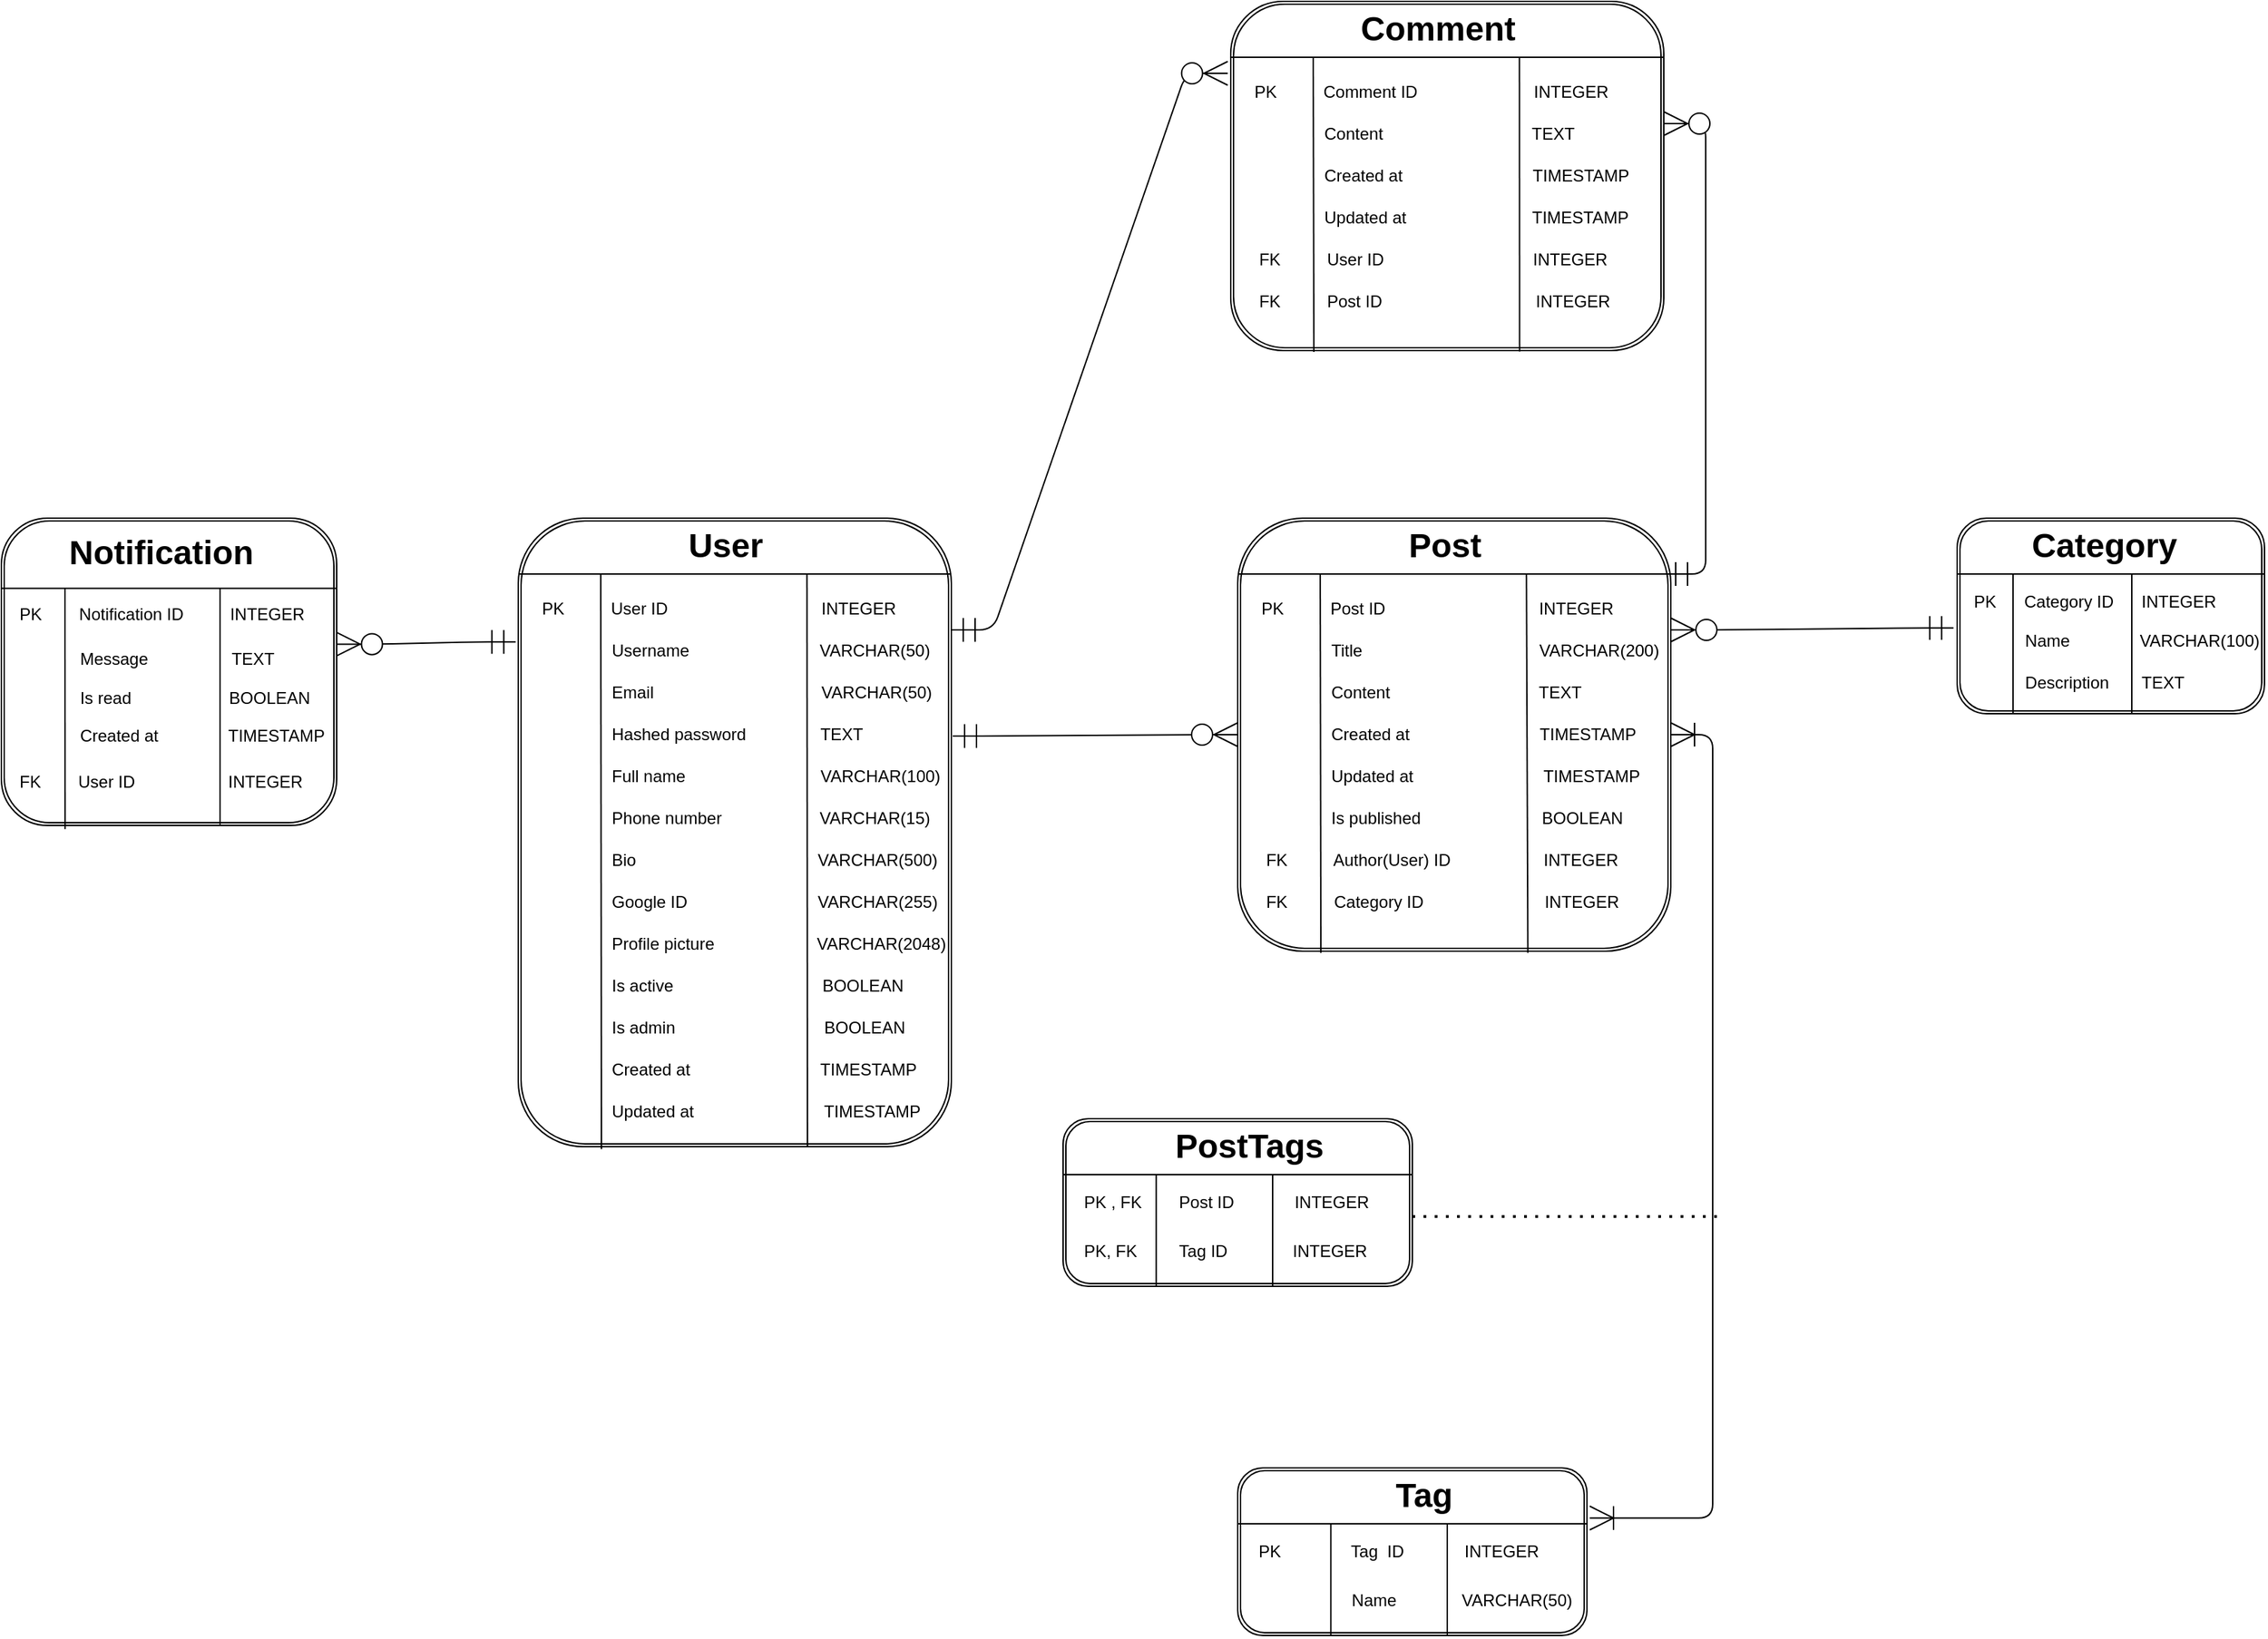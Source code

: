 <mxfile>
    <diagram id="pq2RUhhqluqeNi3MNB4G" name="Page-1">
        <mxGraphModel dx="3420" dy="2118" grid="1" gridSize="10" guides="1" tooltips="1" connect="1" arrows="1" fold="1" page="0" pageScale="1" pageWidth="850" pageHeight="1100" background="none" math="0" shadow="0">
            <root>
                <mxCell id="0"/>
                <mxCell id="1" parent="0"/>
                <mxCell id="2" value="" style="group;" parent="1" vertex="1" connectable="0">
                    <mxGeometry x="-1590" y="-80" width="310" height="450" as="geometry"/>
                </mxCell>
                <mxCell id="3" value="" style="shape=ext;double=1;rounded=1;whiteSpace=wrap;html=1;" parent="2" vertex="1">
                    <mxGeometry width="310" height="450" as="geometry"/>
                </mxCell>
                <mxCell id="4" value="" style="endArrow=none;html=1;" parent="2" edge="1">
                    <mxGeometry width="50" height="50" relative="1" as="geometry">
                        <mxPoint y="40" as="sourcePoint"/>
                        <mxPoint x="310.0" y="40" as="targetPoint"/>
                        <Array as="points"/>
                    </mxGeometry>
                </mxCell>
                <mxCell id="5" value="" style="endArrow=none;html=1;exitX=0.192;exitY=1.004;exitDx=0;exitDy=0;exitPerimeter=0;" parent="2" source="3" edge="1">
                    <mxGeometry width="50" height="50" relative="1" as="geometry">
                        <mxPoint x="59.048" y="360" as="sourcePoint"/>
                        <mxPoint x="59.048" y="40" as="targetPoint"/>
                    </mxGeometry>
                </mxCell>
                <mxCell id="6" value="User" style="text;strokeColor=none;fillColor=none;html=1;fontSize=24;fontStyle=1;verticalAlign=middle;align=center;" parent="2" vertex="1">
                    <mxGeometry x="73.81" width="147.619" height="40" as="geometry"/>
                </mxCell>
                <mxCell id="7" value="PK&amp;nbsp; &amp;nbsp; &amp;nbsp; &amp;nbsp; &amp;nbsp; User ID&amp;nbsp; &amp;nbsp; &amp;nbsp; &amp;nbsp; &amp;nbsp; &amp;nbsp; &amp;nbsp; &amp;nbsp; &amp;nbsp; &amp;nbsp; &amp;nbsp; &amp;nbsp; &amp;nbsp; &amp;nbsp; &amp;nbsp; &amp;nbsp; &amp;nbsp;INTEGER" style="text;html=1;strokeColor=none;fillColor=none;align=left;verticalAlign=middle;whiteSpace=wrap;rounded=0;" parent="2" vertex="1">
                    <mxGeometry x="14.76" y="50" width="295.24" height="30" as="geometry"/>
                </mxCell>
                <mxCell id="8" value="&amp;nbsp; &amp;nbsp; &amp;nbsp; &amp;nbsp; &amp;nbsp; &amp;nbsp; &amp;nbsp; &amp;nbsp;Username&amp;nbsp; &amp;nbsp; &amp;nbsp; &amp;nbsp; &amp;nbsp; &amp;nbsp; &amp;nbsp; &amp;nbsp; &amp;nbsp; &amp;nbsp; &amp;nbsp; &amp;nbsp; &amp;nbsp; &amp;nbsp; VARCHAR(50)" style="text;html=1;strokeColor=none;fillColor=none;align=left;verticalAlign=middle;whiteSpace=wrap;rounded=0;" parent="2" vertex="1">
                    <mxGeometry x="14.76" y="80" width="295.24" height="30" as="geometry"/>
                </mxCell>
                <mxCell id="9" value="&amp;nbsp; &amp;nbsp; &amp;nbsp; &amp;nbsp; &amp;nbsp; &amp;nbsp; &amp;nbsp; &amp;nbsp;Email&amp;nbsp; &amp;nbsp; &amp;nbsp; &amp;nbsp; &amp;nbsp; &amp;nbsp; &amp;nbsp; &amp;nbsp; &amp;nbsp; &amp;nbsp; &amp;nbsp; &amp;nbsp; &amp;nbsp; &amp;nbsp; &amp;nbsp; &amp;nbsp; &amp;nbsp; &amp;nbsp; VARCHAR(50)" style="text;html=1;strokeColor=none;fillColor=none;align=left;verticalAlign=middle;whiteSpace=wrap;rounded=0;" parent="2" vertex="1">
                    <mxGeometry x="14.76" y="110" width="295.24" height="30" as="geometry"/>
                </mxCell>
                <mxCell id="10" value="&amp;nbsp; &amp;nbsp; &amp;nbsp; &amp;nbsp; &amp;nbsp; &amp;nbsp; &amp;nbsp; &amp;nbsp;Hashed password&amp;nbsp; &amp;nbsp; &amp;nbsp; &amp;nbsp; &amp;nbsp; &amp;nbsp; &amp;nbsp; &amp;nbsp; TEXT" style="text;html=1;strokeColor=none;fillColor=none;align=left;verticalAlign=middle;whiteSpace=wrap;rounded=0;" parent="2" vertex="1">
                    <mxGeometry x="14.762" y="140" width="280.476" height="30" as="geometry"/>
                </mxCell>
                <mxCell id="11" value="&amp;nbsp; &amp;nbsp; &amp;nbsp; &amp;nbsp; &amp;nbsp; &amp;nbsp; &amp;nbsp; &amp;nbsp;Full name&amp;nbsp; &amp;nbsp; &amp;nbsp; &amp;nbsp; &amp;nbsp; &amp;nbsp; &amp;nbsp; &amp;nbsp; &amp;nbsp; &amp;nbsp; &amp;nbsp; &amp;nbsp; &amp;nbsp; &amp;nbsp; &amp;nbsp;VARCHAR(100)" style="text;html=1;strokeColor=none;fillColor=none;align=left;verticalAlign=middle;whiteSpace=wrap;rounded=0;" parent="2" vertex="1">
                    <mxGeometry x="14.76" y="170" width="295.24" height="30" as="geometry"/>
                </mxCell>
                <mxCell id="12" value="&amp;nbsp; &amp;nbsp; &amp;nbsp; &amp;nbsp; &amp;nbsp; &amp;nbsp; &amp;nbsp; &amp;nbsp;Phone number&amp;nbsp; &amp;nbsp; &amp;nbsp; &amp;nbsp; &amp;nbsp; &amp;nbsp; &amp;nbsp; &amp;nbsp; &amp;nbsp; &amp;nbsp; &amp;nbsp;VARCHAR(15)" style="text;html=1;strokeColor=none;fillColor=none;align=left;verticalAlign=middle;whiteSpace=wrap;rounded=0;" parent="2" vertex="1">
                    <mxGeometry x="14.762" y="200" width="280.476" height="30" as="geometry"/>
                </mxCell>
                <mxCell id="13" value="&amp;nbsp; &amp;nbsp; &amp;nbsp; &amp;nbsp; &amp;nbsp; &amp;nbsp; &amp;nbsp; &amp;nbsp;Bio&amp;nbsp; &amp;nbsp; &amp;nbsp; &amp;nbsp; &amp;nbsp; &amp;nbsp; &amp;nbsp; &amp;nbsp; &amp;nbsp; &amp;nbsp; &amp;nbsp; &amp;nbsp; &amp;nbsp; &amp;nbsp; &amp;nbsp; &amp;nbsp; &amp;nbsp; &amp;nbsp; &amp;nbsp; &amp;nbsp;VARCHAR(500)" style="text;html=1;strokeColor=none;fillColor=none;align=left;verticalAlign=middle;whiteSpace=wrap;rounded=0;" parent="2" vertex="1">
                    <mxGeometry x="14.76" y="230" width="295.24" height="30" as="geometry"/>
                </mxCell>
                <mxCell id="14" value="&amp;nbsp; &amp;nbsp; &amp;nbsp; &amp;nbsp; &amp;nbsp; &amp;nbsp; &amp;nbsp; &amp;nbsp;Google ID&amp;nbsp; &amp;nbsp; &amp;nbsp; &amp;nbsp; &amp;nbsp; &amp;nbsp; &amp;nbsp; &amp;nbsp; &amp;nbsp; &amp;nbsp; &amp;nbsp; &amp;nbsp; &amp;nbsp; &amp;nbsp; VARCHAR(255)" style="text;html=1;strokeColor=none;fillColor=none;align=left;verticalAlign=middle;whiteSpace=wrap;rounded=0;" parent="2" vertex="1">
                    <mxGeometry x="14.76" y="260" width="295.24" height="30" as="geometry"/>
                </mxCell>
                <mxCell id="15" value="&amp;nbsp; &amp;nbsp; &amp;nbsp; &amp;nbsp; &amp;nbsp; &amp;nbsp; &amp;nbsp; &amp;nbsp;Profile picture&amp;nbsp; &amp;nbsp; &amp;nbsp; &amp;nbsp; &amp;nbsp; &amp;nbsp; &amp;nbsp; &amp;nbsp; &amp;nbsp; &amp;nbsp; &amp;nbsp; VARCHAR(2048)" style="text;html=1;strokeColor=none;fillColor=none;align=left;verticalAlign=middle;whiteSpace=wrap;rounded=0;" parent="2" vertex="1">
                    <mxGeometry x="14.76" y="290" width="295.24" height="30" as="geometry"/>
                </mxCell>
                <mxCell id="16" value="&amp;nbsp; &amp;nbsp; &amp;nbsp; &amp;nbsp; &amp;nbsp; &amp;nbsp; &amp;nbsp; &amp;nbsp;Is active&amp;nbsp; &amp;nbsp; &amp;nbsp; &amp;nbsp; &amp;nbsp; &amp;nbsp; &amp;nbsp; &amp;nbsp; &amp;nbsp; &amp;nbsp; &amp;nbsp; &amp;nbsp; &amp;nbsp; &amp;nbsp; &amp;nbsp; &amp;nbsp; BOOLEAN" style="text;html=1;strokeColor=none;fillColor=none;align=left;verticalAlign=middle;whiteSpace=wrap;rounded=0;" parent="2" vertex="1">
                    <mxGeometry x="14.762" y="320" width="280.476" height="30" as="geometry"/>
                </mxCell>
                <mxCell id="17" value="" style="endArrow=none;html=1;" parent="2" edge="1">
                    <mxGeometry width="50" height="50" relative="1" as="geometry">
                        <mxPoint x="207" y="450" as="sourcePoint"/>
                        <mxPoint x="206.667" y="39.996" as="targetPoint"/>
                    </mxGeometry>
                </mxCell>
                <mxCell id="20" value="&amp;nbsp; &amp;nbsp; &amp;nbsp; &amp;nbsp; &amp;nbsp; &amp;nbsp; &amp;nbsp; &amp;nbsp;Is admin&amp;nbsp; &amp;nbsp; &amp;nbsp; &amp;nbsp; &amp;nbsp; &amp;nbsp; &amp;nbsp; &amp;nbsp; &amp;nbsp; &amp;nbsp; &amp;nbsp; &amp;nbsp; &amp;nbsp; &amp;nbsp; &amp;nbsp; &amp;nbsp; BOOLEAN" style="text;html=1;strokeColor=none;fillColor=none;align=left;verticalAlign=middle;whiteSpace=wrap;rounded=0;" parent="2" vertex="1">
                    <mxGeometry x="14.762" y="350" width="280.476" height="30" as="geometry"/>
                </mxCell>
                <mxCell id="21" value="&amp;nbsp; &amp;nbsp; &amp;nbsp; &amp;nbsp; &amp;nbsp; &amp;nbsp; &amp;nbsp; &amp;nbsp;Created at&amp;nbsp; &amp;nbsp; &amp;nbsp; &amp;nbsp; &amp;nbsp; &amp;nbsp; &amp;nbsp; &amp;nbsp; &amp;nbsp; &amp;nbsp; &amp;nbsp; &amp;nbsp; &amp;nbsp; &amp;nbsp; TIMESTAMP" style="text;html=1;strokeColor=none;fillColor=none;align=left;verticalAlign=middle;whiteSpace=wrap;rounded=0;" parent="2" vertex="1">
                    <mxGeometry x="14.762" y="380" width="280.476" height="30" as="geometry"/>
                </mxCell>
                <mxCell id="22" value="&amp;nbsp; &amp;nbsp; &amp;nbsp; &amp;nbsp; &amp;nbsp; &amp;nbsp; &amp;nbsp; &amp;nbsp;Updated at&amp;nbsp; &amp;nbsp; &amp;nbsp; &amp;nbsp; &amp;nbsp; &amp;nbsp; &amp;nbsp; &amp;nbsp; &amp;nbsp; &amp;nbsp; &amp;nbsp; &amp;nbsp; &amp;nbsp; &amp;nbsp; TIMESTAMP" style="text;html=1;strokeColor=none;fillColor=none;align=left;verticalAlign=middle;whiteSpace=wrap;rounded=0;" parent="2" vertex="1">
                    <mxGeometry x="14.762" y="410" width="280.476" height="30" as="geometry"/>
                </mxCell>
                <mxCell id="113" value="" style="group;" parent="1" vertex="1" connectable="0">
                    <mxGeometry x="-1075" y="600" width="250" height="120" as="geometry"/>
                </mxCell>
                <mxCell id="104" value="" style="shape=ext;double=1;rounded=1;whiteSpace=wrap;html=1;" parent="113" vertex="1">
                    <mxGeometry width="250" height="120" as="geometry"/>
                </mxCell>
                <mxCell id="105" value="" style="endArrow=none;html=1;" parent="113" edge="1">
                    <mxGeometry width="50" height="50" relative="1" as="geometry">
                        <mxPoint y="40" as="sourcePoint"/>
                        <mxPoint x="250" y="40" as="targetPoint"/>
                        <Array as="points"/>
                    </mxGeometry>
                </mxCell>
                <mxCell id="106" value="" style="endArrow=none;html=1;" parent="113" edge="1">
                    <mxGeometry width="50" height="50" relative="1" as="geometry">
                        <mxPoint x="66.667" y="120" as="sourcePoint"/>
                        <mxPoint x="66.667" y="40" as="targetPoint"/>
                    </mxGeometry>
                </mxCell>
                <mxCell id="107" value="Tag" style="text;strokeColor=none;fillColor=none;html=1;fontSize=24;fontStyle=1;verticalAlign=middle;align=center;" parent="113" vertex="1">
                    <mxGeometry x="66.667" width="133.333" height="40" as="geometry"/>
                </mxCell>
                <mxCell id="108" value="PK&amp;nbsp; &amp;nbsp; &amp;nbsp; &amp;nbsp; &amp;nbsp; &amp;nbsp; &amp;nbsp; &amp;nbsp;Tag&amp;nbsp; ID&amp;nbsp; &amp;nbsp; &amp;nbsp; &amp;nbsp; &amp;nbsp; &amp;nbsp; &amp;nbsp;INTEGER" style="text;html=1;strokeColor=none;fillColor=none;align=left;verticalAlign=middle;whiteSpace=wrap;rounded=0;" parent="113" vertex="1">
                    <mxGeometry x="13.33" y="45" width="236.67" height="30" as="geometry"/>
                </mxCell>
                <mxCell id="109" value="&amp;nbsp; &amp;nbsp; &amp;nbsp; &amp;nbsp; &amp;nbsp; &amp;nbsp; &amp;nbsp; &amp;nbsp; &amp;nbsp; &amp;nbsp; Name&amp;nbsp; &amp;nbsp; &amp;nbsp; &amp;nbsp; &amp;nbsp; &amp;nbsp; &amp;nbsp; VARCHAR(50)" style="text;html=1;strokeColor=none;fillColor=none;align=left;verticalAlign=middle;whiteSpace=wrap;rounded=0;" parent="113" vertex="1">
                    <mxGeometry x="13.33" y="80" width="236.67" height="30" as="geometry"/>
                </mxCell>
                <mxCell id="110" value="" style="endArrow=none;html=1;" parent="113" edge="1">
                    <mxGeometry width="50" height="50" relative="1" as="geometry">
                        <mxPoint x="149.997" y="120" as="sourcePoint"/>
                        <mxPoint x="149.997" y="39.996" as="targetPoint"/>
                    </mxGeometry>
                </mxCell>
                <mxCell id="114" value="" style="group;" parent="1" vertex="1" connectable="0">
                    <mxGeometry x="-1200" y="350" width="250" height="120" as="geometry"/>
                </mxCell>
                <mxCell id="115" value="" style="shape=ext;double=1;rounded=1;whiteSpace=wrap;html=1;" parent="114" vertex="1">
                    <mxGeometry width="250" height="120" as="geometry"/>
                </mxCell>
                <mxCell id="116" value="" style="endArrow=none;html=1;" parent="114" edge="1">
                    <mxGeometry width="50" height="50" relative="1" as="geometry">
                        <mxPoint y="40" as="sourcePoint"/>
                        <mxPoint x="250" y="40" as="targetPoint"/>
                        <Array as="points"/>
                    </mxGeometry>
                </mxCell>
                <mxCell id="117" value="" style="endArrow=none;html=1;" parent="114" edge="1">
                    <mxGeometry width="50" height="50" relative="1" as="geometry">
                        <mxPoint x="66.667" y="120" as="sourcePoint"/>
                        <mxPoint x="66.667" y="40" as="targetPoint"/>
                    </mxGeometry>
                </mxCell>
                <mxCell id="118" value="PostTags" style="text;strokeColor=none;fillColor=none;html=1;fontSize=24;fontStyle=1;verticalAlign=middle;align=center;" parent="114" vertex="1">
                    <mxGeometry x="66.667" width="133.333" height="40" as="geometry"/>
                </mxCell>
                <mxCell id="119" value="PK , FK&amp;nbsp; &amp;nbsp; &amp;nbsp; &amp;nbsp; Post ID&amp;nbsp; &amp;nbsp; &amp;nbsp; &amp;nbsp; &amp;nbsp; &amp;nbsp; &amp;nbsp;INTEGER" style="text;html=1;strokeColor=none;fillColor=none;align=left;verticalAlign=middle;whiteSpace=wrap;rounded=0;" parent="114" vertex="1">
                    <mxGeometry x="13.33" y="45" width="236.67" height="30" as="geometry"/>
                </mxCell>
                <mxCell id="120" value="PK, FK&amp;nbsp; &amp;nbsp; &amp;nbsp; &amp;nbsp; &amp;nbsp;Tag ID&amp;nbsp; &amp;nbsp; &amp;nbsp; &amp;nbsp; &amp;nbsp; &amp;nbsp; &amp;nbsp; INTEGER" style="text;html=1;strokeColor=none;fillColor=none;align=left;verticalAlign=middle;whiteSpace=wrap;rounded=0;" parent="114" vertex="1">
                    <mxGeometry x="13.33" y="80" width="236.67" height="30" as="geometry"/>
                </mxCell>
                <mxCell id="121" value="" style="endArrow=none;html=1;" parent="114" edge="1">
                    <mxGeometry width="50" height="50" relative="1" as="geometry">
                        <mxPoint x="149.997" y="120" as="sourcePoint"/>
                        <mxPoint x="149.997" y="39.996" as="targetPoint"/>
                    </mxGeometry>
                </mxCell>
                <mxCell id="122" value="" style="group;" parent="1" vertex="1" connectable="0">
                    <mxGeometry x="-1080" y="-450" width="310.0" height="250" as="geometry"/>
                </mxCell>
                <mxCell id="59" value="" style="shape=ext;double=1;rounded=1;whiteSpace=wrap;html=1;" parent="122" vertex="1">
                    <mxGeometry width="310" height="250" as="geometry"/>
                </mxCell>
                <mxCell id="60" value="" style="endArrow=none;html=1;" parent="122" edge="1">
                    <mxGeometry width="50" height="50" relative="1" as="geometry">
                        <mxPoint y="40" as="sourcePoint"/>
                        <mxPoint x="310.0" y="40" as="targetPoint"/>
                        <Array as="points"/>
                    </mxGeometry>
                </mxCell>
                <mxCell id="61" value="" style="endArrow=none;html=1;exitX=0.192;exitY=1.004;exitDx=0;exitDy=0;exitPerimeter=0;" parent="122" source="59" edge="1">
                    <mxGeometry width="50" height="50" relative="1" as="geometry">
                        <mxPoint x="59.048" y="360" as="sourcePoint"/>
                        <mxPoint x="59.048" y="40" as="targetPoint"/>
                    </mxGeometry>
                </mxCell>
                <mxCell id="62" value="Comment" style="text;strokeColor=none;fillColor=none;html=1;fontSize=24;fontStyle=1;verticalAlign=middle;align=center;" parent="122" vertex="1">
                    <mxGeometry x="73.81" width="147.619" height="40" as="geometry"/>
                </mxCell>
                <mxCell id="63" value="PK&amp;nbsp; &amp;nbsp; &amp;nbsp; &amp;nbsp; &amp;nbsp; Comment ID&amp;nbsp; &amp;nbsp; &amp;nbsp; &amp;nbsp; &amp;nbsp; &amp;nbsp; &amp;nbsp; &amp;nbsp; &amp;nbsp; &amp;nbsp; &amp;nbsp; &amp;nbsp; &amp;nbsp;INTEGER" style="text;html=1;strokeColor=none;fillColor=none;align=left;verticalAlign=middle;whiteSpace=wrap;rounded=0;" parent="122" vertex="1">
                    <mxGeometry x="14.76" y="50" width="295.24" height="30" as="geometry"/>
                </mxCell>
                <mxCell id="64" value="&amp;nbsp; &amp;nbsp; &amp;nbsp; &amp;nbsp; &amp;nbsp; &amp;nbsp; &amp;nbsp; &amp;nbsp;Content&amp;nbsp; &amp;nbsp; &amp;nbsp; &amp;nbsp; &amp;nbsp; &amp;nbsp; &amp;nbsp; &amp;nbsp; &amp;nbsp; &amp;nbsp; &amp;nbsp; &amp;nbsp; &amp;nbsp; &amp;nbsp; &amp;nbsp; &amp;nbsp; TEXT" style="text;html=1;strokeColor=none;fillColor=none;align=left;verticalAlign=middle;whiteSpace=wrap;rounded=0;" parent="122" vertex="1">
                    <mxGeometry x="14.76" y="80" width="295.24" height="30" as="geometry"/>
                </mxCell>
                <mxCell id="65" value="&amp;nbsp; &amp;nbsp; &amp;nbsp; &amp;nbsp; &amp;nbsp; &amp;nbsp; &amp;nbsp; &amp;nbsp;Created at&amp;nbsp; &amp;nbsp; &amp;nbsp; &amp;nbsp; &amp;nbsp; &amp;nbsp; &amp;nbsp; &amp;nbsp; &amp;nbsp; &amp;nbsp; &amp;nbsp; &amp;nbsp; &amp;nbsp; &amp;nbsp; TIMESTAMP" style="text;html=1;strokeColor=none;fillColor=none;align=left;verticalAlign=middle;whiteSpace=wrap;rounded=0;" parent="122" vertex="1">
                    <mxGeometry x="14.76" y="110" width="295.24" height="30" as="geometry"/>
                </mxCell>
                <mxCell id="66" value="&amp;nbsp; &amp;nbsp; &amp;nbsp; &amp;nbsp; &amp;nbsp; &amp;nbsp; &amp;nbsp; &amp;nbsp;Updated at&amp;nbsp; &amp;nbsp; &amp;nbsp; &amp;nbsp; &amp;nbsp; &amp;nbsp; &amp;nbsp; &amp;nbsp; &amp;nbsp; &amp;nbsp; &amp;nbsp; &amp;nbsp; &amp;nbsp; &amp;nbsp;TIMESTAMP" style="text;html=1;strokeColor=none;fillColor=none;align=left;verticalAlign=middle;whiteSpace=wrap;rounded=0;" parent="122" vertex="1">
                    <mxGeometry x="14.762" y="140" width="280.476" height="30" as="geometry"/>
                </mxCell>
                <mxCell id="67" value="&amp;nbsp;FK&amp;nbsp; &amp;nbsp; &amp;nbsp; &amp;nbsp; &amp;nbsp; User ID&amp;nbsp; &amp;nbsp; &amp;nbsp; &amp;nbsp; &amp;nbsp; &amp;nbsp; &amp;nbsp; &amp;nbsp; &amp;nbsp; &amp;nbsp; &amp;nbsp; &amp;nbsp; &amp;nbsp; &amp;nbsp; &amp;nbsp; &amp;nbsp; INTEGER" style="text;html=1;strokeColor=none;fillColor=none;align=left;verticalAlign=middle;whiteSpace=wrap;rounded=0;" parent="122" vertex="1">
                    <mxGeometry x="14.76" y="170" width="295.24" height="30" as="geometry"/>
                </mxCell>
                <mxCell id="68" value="&amp;nbsp;FK&amp;nbsp; &amp;nbsp; &amp;nbsp; &amp;nbsp; &amp;nbsp; Post ID&amp;nbsp; &amp;nbsp; &amp;nbsp; &amp;nbsp; &amp;nbsp; &amp;nbsp; &amp;nbsp; &amp;nbsp; &amp;nbsp; &amp;nbsp; &amp;nbsp; &amp;nbsp; &amp;nbsp; &amp;nbsp; &amp;nbsp; &amp;nbsp; &amp;nbsp;INTEGER" style="text;html=1;strokeColor=none;fillColor=none;align=left;verticalAlign=middle;whiteSpace=wrap;rounded=0;" parent="122" vertex="1">
                    <mxGeometry x="14.762" y="200" width="280.476" height="30" as="geometry"/>
                </mxCell>
                <mxCell id="73" value="" style="endArrow=none;html=1;exitX=0.667;exitY=1.003;exitDx=0;exitDy=0;exitPerimeter=0;" parent="122" source="59" edge="1">
                    <mxGeometry width="50" height="50" relative="1" as="geometry">
                        <mxPoint x="207" y="450" as="sourcePoint"/>
                        <mxPoint x="206.667" y="39.996" as="targetPoint"/>
                    </mxGeometry>
                </mxCell>
                <mxCell id="124" value="" style="group;" parent="1" vertex="1" connectable="0">
                    <mxGeometry x="-1960" y="-80" width="240" height="220" as="geometry"/>
                </mxCell>
                <mxCell id="125" value="" style="shape=ext;double=1;rounded=1;whiteSpace=wrap;html=1;" parent="124" vertex="1">
                    <mxGeometry width="240.0" height="220" as="geometry"/>
                </mxCell>
                <mxCell id="126" value="" style="endArrow=none;html=1;" parent="124" edge="1">
                    <mxGeometry width="50" height="50" relative="1" as="geometry">
                        <mxPoint y="50.286" as="sourcePoint"/>
                        <mxPoint x="240.0" y="50.286" as="targetPoint"/>
                        <Array as="points"/>
                    </mxGeometry>
                </mxCell>
                <mxCell id="127" value="" style="endArrow=none;html=1;entryX=0.149;entryY=-0.003;entryDx=0;entryDy=0;entryPerimeter=0;exitX=0.19;exitY=1.012;exitDx=0;exitDy=0;exitPerimeter=0;" parent="124" source="125" target="129" edge="1">
                    <mxGeometry width="50" height="50" relative="1" as="geometry">
                        <mxPoint x="41.739" y="220" as="sourcePoint"/>
                        <mxPoint x="41.741" y="50.286" as="targetPoint"/>
                    </mxGeometry>
                </mxCell>
                <mxCell id="128" value="Notification" style="text;strokeColor=none;fillColor=none;html=1;fontSize=24;fontStyle=1;verticalAlign=middle;align=center;" parent="124" vertex="1">
                    <mxGeometry x="57.143" width="114.286" height="50.286" as="geometry"/>
                </mxCell>
                <mxCell id="129" value="PK&amp;nbsp; &amp;nbsp; &amp;nbsp; &amp;nbsp; Notification ID&amp;nbsp; &amp;nbsp; &amp;nbsp; &amp;nbsp; &amp;nbsp; INTEGER" style="text;html=1;strokeColor=none;fillColor=none;align=left;verticalAlign=middle;whiteSpace=wrap;rounded=0;" parent="124" vertex="1">
                    <mxGeometry x="11.43" y="50.28" width="228.57" height="37.71" as="geometry"/>
                </mxCell>
                <mxCell id="130" value="&amp;nbsp; &amp;nbsp; &amp;nbsp; &amp;nbsp; &amp;nbsp; &amp;nbsp; &amp;nbsp;Message&amp;nbsp; &amp;nbsp; &amp;nbsp; &amp;nbsp; &amp;nbsp; &amp;nbsp; &amp;nbsp; &amp;nbsp; &amp;nbsp; TEXT" style="text;html=1;strokeColor=none;fillColor=none;align=left;verticalAlign=middle;whiteSpace=wrap;rounded=0;" parent="124" vertex="1">
                    <mxGeometry x="11.429" y="82.499" width="217.143" height="37.714" as="geometry"/>
                </mxCell>
                <mxCell id="131" value="&amp;nbsp; &amp;nbsp; &amp;nbsp; &amp;nbsp; &amp;nbsp; &amp;nbsp; &amp;nbsp;Is read&amp;nbsp; &amp;nbsp; &amp;nbsp; &amp;nbsp; &amp;nbsp; &amp;nbsp; &amp;nbsp; &amp;nbsp; &amp;nbsp; &amp;nbsp; &amp;nbsp;BOOLEAN" style="text;html=1;strokeColor=none;fillColor=none;align=left;verticalAlign=middle;whiteSpace=wrap;rounded=0;" parent="124" vertex="1">
                    <mxGeometry x="11.429" y="110.001" width="217.143" height="37.714" as="geometry"/>
                </mxCell>
                <mxCell id="132" value="&amp;nbsp; &amp;nbsp; &amp;nbsp; &amp;nbsp; &amp;nbsp; &amp;nbsp; &amp;nbsp;Created at&amp;nbsp; &amp;nbsp; &amp;nbsp; &amp;nbsp; &amp;nbsp; &amp;nbsp; &amp;nbsp; &amp;nbsp;TIMESTAMP" style="text;html=1;strokeColor=none;fillColor=none;align=left;verticalAlign=middle;whiteSpace=wrap;rounded=0;" parent="124" vertex="1">
                    <mxGeometry x="11.43" y="137.5" width="228.57" height="37.71" as="geometry"/>
                </mxCell>
                <mxCell id="133" value="FK&amp;nbsp; &amp;nbsp; &amp;nbsp; &amp;nbsp; User ID&amp;nbsp; &amp;nbsp; &amp;nbsp; &amp;nbsp; &amp;nbsp; &amp;nbsp; &amp;nbsp; &amp;nbsp; &amp;nbsp; &amp;nbsp; INTEGER" style="text;html=1;strokeColor=none;fillColor=none;align=left;verticalAlign=middle;whiteSpace=wrap;rounded=0;" parent="124" vertex="1">
                    <mxGeometry x="11.429" y="170.003" width="217.143" height="37.714" as="geometry"/>
                </mxCell>
                <mxCell id="134" value="" style="endArrow=none;html=1;" parent="124" edge="1">
                    <mxGeometry width="50" height="50" relative="1" as="geometry">
                        <mxPoint x="156.517" y="220" as="sourcePoint"/>
                        <mxPoint x="156.517" y="50.286" as="targetPoint"/>
                    </mxGeometry>
                </mxCell>
                <mxCell id="145" value="" style="group;" parent="1" vertex="1" connectable="0">
                    <mxGeometry x="-560" y="-80" width="220" height="140" as="geometry"/>
                </mxCell>
                <mxCell id="136" value="" style="shape=ext;double=1;rounded=1;whiteSpace=wrap;html=1;" parent="145" vertex="1">
                    <mxGeometry width="220" height="140" as="geometry"/>
                </mxCell>
                <mxCell id="137" value="" style="endArrow=none;html=1;" parent="145" edge="1">
                    <mxGeometry width="50" height="50" relative="1" as="geometry">
                        <mxPoint y="40" as="sourcePoint"/>
                        <mxPoint x="220" y="40" as="targetPoint"/>
                        <Array as="points"/>
                    </mxGeometry>
                </mxCell>
                <mxCell id="138" value="" style="endArrow=none;html=1;" parent="145" edge="1">
                    <mxGeometry width="50" height="50" relative="1" as="geometry">
                        <mxPoint x="40.001" y="140" as="sourcePoint"/>
                        <mxPoint x="40.001" y="40" as="targetPoint"/>
                    </mxGeometry>
                </mxCell>
                <mxCell id="139" value="Category" style="text;strokeColor=none;fillColor=none;html=1;fontSize=24;fontStyle=1;verticalAlign=middle;align=center;" parent="145" vertex="1">
                    <mxGeometry x="52.381" width="104.762" height="40" as="geometry"/>
                </mxCell>
                <mxCell id="140" value="PK&amp;nbsp; &amp;nbsp; &amp;nbsp; Category ID&amp;nbsp; &amp;nbsp; &amp;nbsp; INTEGER" style="text;html=1;strokeColor=none;fillColor=none;align=left;verticalAlign=middle;whiteSpace=wrap;rounded=0;" parent="145" vertex="1">
                    <mxGeometry x="10.48" y="45" width="209.52" height="30" as="geometry"/>
                </mxCell>
                <mxCell id="141" value="&amp;nbsp; &amp;nbsp; &amp;nbsp; &amp;nbsp; &amp;nbsp; &amp;nbsp;Name&amp;nbsp; &amp;nbsp; &amp;nbsp; &amp;nbsp; &amp;nbsp; &amp;nbsp; &amp;nbsp; &amp;nbsp;VARCHAR(100)" style="text;html=1;strokeColor=none;fillColor=none;align=left;verticalAlign=middle;whiteSpace=wrap;rounded=0;" parent="145" vertex="1">
                    <mxGeometry x="10.48" y="72.5" width="209.52" height="30" as="geometry"/>
                </mxCell>
                <mxCell id="142" value="&amp;nbsp; &amp;nbsp; &amp;nbsp; &amp;nbsp; &amp;nbsp; &amp;nbsp;Description&amp;nbsp; &amp;nbsp; &amp;nbsp; &amp;nbsp;TEXT" style="text;html=1;strokeColor=none;fillColor=none;align=left;verticalAlign=middle;whiteSpace=wrap;rounded=0;" parent="145" vertex="1">
                    <mxGeometry x="10.476" y="102.5" width="199.048" height="30" as="geometry"/>
                </mxCell>
                <mxCell id="144" value="" style="endArrow=none;html=1;" parent="145" edge="1">
                    <mxGeometry width="50" height="50" relative="1" as="geometry">
                        <mxPoint x="124.997" y="140" as="sourcePoint"/>
                        <mxPoint x="124.997" y="39.996" as="targetPoint"/>
                    </mxGeometry>
                </mxCell>
                <mxCell id="148" value="" style="group;" parent="1" vertex="1" connectable="0">
                    <mxGeometry x="-1075" y="-80" width="310" height="310" as="geometry"/>
                </mxCell>
                <mxCell id="40" value="" style="shape=ext;double=1;rounded=1;whiteSpace=wrap;html=1;" parent="148" vertex="1">
                    <mxGeometry width="310" height="310" as="geometry"/>
                </mxCell>
                <mxCell id="41" value="" style="endArrow=none;html=1;" parent="148" edge="1">
                    <mxGeometry width="50" height="50" relative="1" as="geometry">
                        <mxPoint y="40" as="sourcePoint"/>
                        <mxPoint x="310" y="40" as="targetPoint"/>
                        <Array as="points"/>
                    </mxGeometry>
                </mxCell>
                <mxCell id="42" value="" style="endArrow=none;html=1;exitX=0.192;exitY=1.004;exitDx=0;exitDy=0;exitPerimeter=0;" parent="148" source="40" edge="1">
                    <mxGeometry width="50" height="50" relative="1" as="geometry">
                        <mxPoint x="59.048" y="360" as="sourcePoint"/>
                        <mxPoint x="59.048" y="40" as="targetPoint"/>
                    </mxGeometry>
                </mxCell>
                <mxCell id="43" value="Post" style="text;strokeColor=none;fillColor=none;html=1;fontSize=24;fontStyle=1;verticalAlign=middle;align=center;" parent="148" vertex="1">
                    <mxGeometry x="73.81" width="147.619" height="40" as="geometry"/>
                </mxCell>
                <mxCell id="44" value="PK&amp;nbsp; &amp;nbsp; &amp;nbsp; &amp;nbsp; &amp;nbsp; Post ID&amp;nbsp; &amp;nbsp; &amp;nbsp; &amp;nbsp; &amp;nbsp; &amp;nbsp; &amp;nbsp; &amp;nbsp; &amp;nbsp; &amp;nbsp; &amp;nbsp; &amp;nbsp; &amp;nbsp; &amp;nbsp; &amp;nbsp; &amp;nbsp; &amp;nbsp;INTEGER" style="text;html=1;strokeColor=none;fillColor=none;align=left;verticalAlign=middle;whiteSpace=wrap;rounded=0;" parent="148" vertex="1">
                    <mxGeometry x="14.76" y="50" width="295.24" height="30" as="geometry"/>
                </mxCell>
                <mxCell id="45" value="&amp;nbsp; &amp;nbsp; &amp;nbsp; &amp;nbsp; &amp;nbsp; &amp;nbsp; &amp;nbsp; &amp;nbsp;Title&amp;nbsp; &amp;nbsp; &amp;nbsp; &amp;nbsp; &amp;nbsp; &amp;nbsp; &amp;nbsp; &amp;nbsp; &amp;nbsp; &amp;nbsp; &amp;nbsp; &amp;nbsp; &amp;nbsp; &amp;nbsp; &amp;nbsp; &amp;nbsp; &amp;nbsp; &amp;nbsp; &amp;nbsp; VARCHAR(200)" style="text;html=1;strokeColor=none;fillColor=none;align=left;verticalAlign=middle;whiteSpace=wrap;rounded=0;" parent="148" vertex="1">
                    <mxGeometry x="14.76" y="80" width="295.24" height="30" as="geometry"/>
                </mxCell>
                <mxCell id="46" value="&amp;nbsp; &amp;nbsp; &amp;nbsp; &amp;nbsp; &amp;nbsp; &amp;nbsp; &amp;nbsp; &amp;nbsp;Content&amp;nbsp; &amp;nbsp; &amp;nbsp; &amp;nbsp; &amp;nbsp; &amp;nbsp; &amp;nbsp; &amp;nbsp; &amp;nbsp; &amp;nbsp; &amp;nbsp; &amp;nbsp; &amp;nbsp; &amp;nbsp; &amp;nbsp; &amp;nbsp; TEXT" style="text;html=1;strokeColor=none;fillColor=none;align=left;verticalAlign=middle;whiteSpace=wrap;rounded=0;" parent="148" vertex="1">
                    <mxGeometry x="14.76" y="110" width="295.24" height="30" as="geometry"/>
                </mxCell>
                <mxCell id="47" value="&amp;nbsp; &amp;nbsp; &amp;nbsp; &amp;nbsp; &amp;nbsp; &amp;nbsp; &amp;nbsp; &amp;nbsp;Created at&amp;nbsp; &amp;nbsp; &amp;nbsp; &amp;nbsp; &amp;nbsp; &amp;nbsp; &amp;nbsp; &amp;nbsp; &amp;nbsp; &amp;nbsp; &amp;nbsp; &amp;nbsp; &amp;nbsp; &amp;nbsp; TIMESTAMP" style="text;html=1;strokeColor=none;fillColor=none;align=left;verticalAlign=middle;whiteSpace=wrap;rounded=0;" parent="148" vertex="1">
                    <mxGeometry x="14.762" y="140" width="280.476" height="30" as="geometry"/>
                </mxCell>
                <mxCell id="48" value="&amp;nbsp; &amp;nbsp; &amp;nbsp; &amp;nbsp; &amp;nbsp; &amp;nbsp; &amp;nbsp; &amp;nbsp;Updated at&amp;nbsp; &amp;nbsp; &amp;nbsp; &amp;nbsp; &amp;nbsp; &amp;nbsp; &amp;nbsp; &amp;nbsp; &amp;nbsp; &amp;nbsp; &amp;nbsp; &amp;nbsp; &amp;nbsp; &amp;nbsp; TIMESTAMP" style="text;html=1;strokeColor=none;fillColor=none;align=left;verticalAlign=middle;whiteSpace=wrap;rounded=0;" parent="148" vertex="1">
                    <mxGeometry x="14.76" y="170" width="295.24" height="30" as="geometry"/>
                </mxCell>
                <mxCell id="49" value="&amp;nbsp; &amp;nbsp; &amp;nbsp; &amp;nbsp; &amp;nbsp; &amp;nbsp; &amp;nbsp; &amp;nbsp;Is published&amp;nbsp; &amp;nbsp; &amp;nbsp; &amp;nbsp; &amp;nbsp; &amp;nbsp; &amp;nbsp; &amp;nbsp; &amp;nbsp; &amp;nbsp; &amp;nbsp; &amp;nbsp; &amp;nbsp; BOOLEAN" style="text;html=1;strokeColor=none;fillColor=none;align=left;verticalAlign=middle;whiteSpace=wrap;rounded=0;" parent="148" vertex="1">
                    <mxGeometry x="14.762" y="200" width="280.476" height="30" as="geometry"/>
                </mxCell>
                <mxCell id="50" value="&amp;nbsp;FK&amp;nbsp; &amp;nbsp; &amp;nbsp; &amp;nbsp; &amp;nbsp; Author(User) ID&amp;nbsp; &amp;nbsp; &amp;nbsp; &amp;nbsp; &amp;nbsp; &amp;nbsp; &amp;nbsp; &amp;nbsp; &amp;nbsp; &amp;nbsp; INTEGER" style="text;html=1;strokeColor=none;fillColor=none;align=left;verticalAlign=middle;whiteSpace=wrap;rounded=0;" parent="148" vertex="1">
                    <mxGeometry x="14.76" y="230" width="295.24" height="30" as="geometry"/>
                </mxCell>
                <mxCell id="51" value="&amp;nbsp;FK&amp;nbsp; &amp;nbsp; &amp;nbsp; &amp;nbsp; &amp;nbsp; Category ID&amp;nbsp; &amp;nbsp; &amp;nbsp; &amp;nbsp; &amp;nbsp; &amp;nbsp; &amp;nbsp; &amp;nbsp; &amp;nbsp; &amp;nbsp; &amp;nbsp; &amp;nbsp; &amp;nbsp; INTEGER" style="text;html=1;strokeColor=none;fillColor=none;align=left;verticalAlign=middle;whiteSpace=wrap;rounded=0;" parent="148" vertex="1">
                    <mxGeometry x="14.76" y="260" width="295.24" height="30" as="geometry"/>
                </mxCell>
                <mxCell id="54" value="" style="endArrow=none;html=1;exitX=0.67;exitY=1.004;exitDx=0;exitDy=0;exitPerimeter=0;" parent="148" source="40" edge="1">
                    <mxGeometry width="50" height="50" relative="1" as="geometry">
                        <mxPoint x="207" y="450" as="sourcePoint"/>
                        <mxPoint x="206.667" y="39.996" as="targetPoint"/>
                    </mxGeometry>
                </mxCell>
                <mxCell id="149" value="" style="edgeStyle=entityRelationEdgeStyle;fontSize=12;html=1;endArrow=ERzeroToMany;startArrow=ERmandOne;entryX=0;entryY=0.5;entryDx=0;entryDy=0;endSize=15;startSize=15;" edge="1" parent="1" target="40">
                    <mxGeometry width="100" height="100" relative="1" as="geometry">
                        <mxPoint x="-1279" y="76" as="sourcePoint"/>
                        <mxPoint x="-1073.1" y="75.13" as="targetPoint"/>
                    </mxGeometry>
                </mxCell>
                <mxCell id="150" value="" style="edgeStyle=entityRelationEdgeStyle;fontSize=12;html=1;endArrow=ERzeroToMany;startArrow=ERmandOne;startSize=15;endSize=15;entryX=-0.007;entryY=0.206;entryDx=0;entryDy=0;entryPerimeter=0;" edge="1" parent="1" target="59">
                    <mxGeometry width="100" height="100" relative="1" as="geometry">
                        <mxPoint x="-1280" as="sourcePoint"/>
                        <mxPoint x="-1180" y="-100" as="targetPoint"/>
                    </mxGeometry>
                </mxCell>
                <mxCell id="151" value="" style="edgeStyle=entityRelationEdgeStyle;fontSize=12;html=1;endArrow=ERzeroToMany;startArrow=ERmandOne;startSize=15;endSize=15;exitX=-0.006;exitY=0.197;exitDx=0;exitDy=0;exitPerimeter=0;entryX=0.999;entryY=0.41;entryDx=0;entryDy=0;entryPerimeter=0;" edge="1" parent="1" source="3" target="125">
                    <mxGeometry width="100" height="100" relative="1" as="geometry">
                        <mxPoint x="-1690" y="-80" as="sourcePoint"/>
                        <mxPoint x="-1590" y="-180" as="targetPoint"/>
                    </mxGeometry>
                </mxCell>
                <mxCell id="155" value="" style="edgeStyle=entityRelationEdgeStyle;fontSize=12;html=1;endArrow=ERzeroToMany;startArrow=ERmandOne;startSize=15;endSize=15;entryX=1;entryY=0.25;entryDx=0;entryDy=0;" edge="1" parent="1" target="64">
                    <mxGeometry width="100" height="100" relative="1" as="geometry">
                        <mxPoint x="-770" y="-40" as="sourcePoint"/>
                        <mxPoint x="-670" y="-140" as="targetPoint"/>
                    </mxGeometry>
                </mxCell>
                <mxCell id="156" value="" style="edgeStyle=entityRelationEdgeStyle;fontSize=12;html=1;endArrow=ERzeroToMany;startArrow=ERmandOne;startSize=15;endSize=15;entryX=1;entryY=0;entryDx=0;entryDy=0;exitX=-0.012;exitY=0.562;exitDx=0;exitDy=0;exitPerimeter=0;" edge="1" parent="1" source="136" target="45">
                    <mxGeometry width="100" height="100" relative="1" as="geometry">
                        <mxPoint x="-750" y="90" as="sourcePoint"/>
                        <mxPoint x="-650" y="-10" as="targetPoint"/>
                    </mxGeometry>
                </mxCell>
                <mxCell id="157" value="" style="edgeStyle=entityRelationEdgeStyle;fontSize=12;html=1;endArrow=ERoneToMany;startArrow=ERoneToMany;startSize=15;endSize=15;exitX=1.008;exitY=0.299;exitDx=0;exitDy=0;exitPerimeter=0;" edge="1" parent="1" source="104" target="40">
                    <mxGeometry width="100" height="100" relative="1" as="geometry">
                        <mxPoint x="-1030" y="400" as="sourcePoint"/>
                        <mxPoint x="-1080" y="160" as="targetPoint"/>
                    </mxGeometry>
                </mxCell>
                <mxCell id="158" value="" style="endArrow=none;dashed=1;html=1;dashPattern=1 3;strokeWidth=2;startSize=15;endSize=15;" edge="1" parent="1">
                    <mxGeometry width="50" height="50" relative="1" as="geometry">
                        <mxPoint x="-950" y="420" as="sourcePoint"/>
                        <mxPoint x="-730" y="420" as="targetPoint"/>
                    </mxGeometry>
                </mxCell>
            </root>
        </mxGraphModel>
    </diagram>
</mxfile>